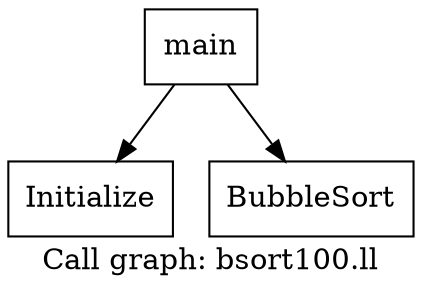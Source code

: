 digraph "Call graph: bsort100.ll" {
	label="Call graph: bsort100.ll";

	Node0x227c27fad50 [shape=record,label="{main}"];
	Node0x227c27fad50 -> Node0x227c27fb2d0;
	Node0x227c27fad50 -> Node0x227c27fb6d0;
	Node0x227c27fb2d0 [shape=record,label="{Initialize}"];
	Node0x227c27fb6d0 [shape=record,label="{BubbleSort}"];
}
